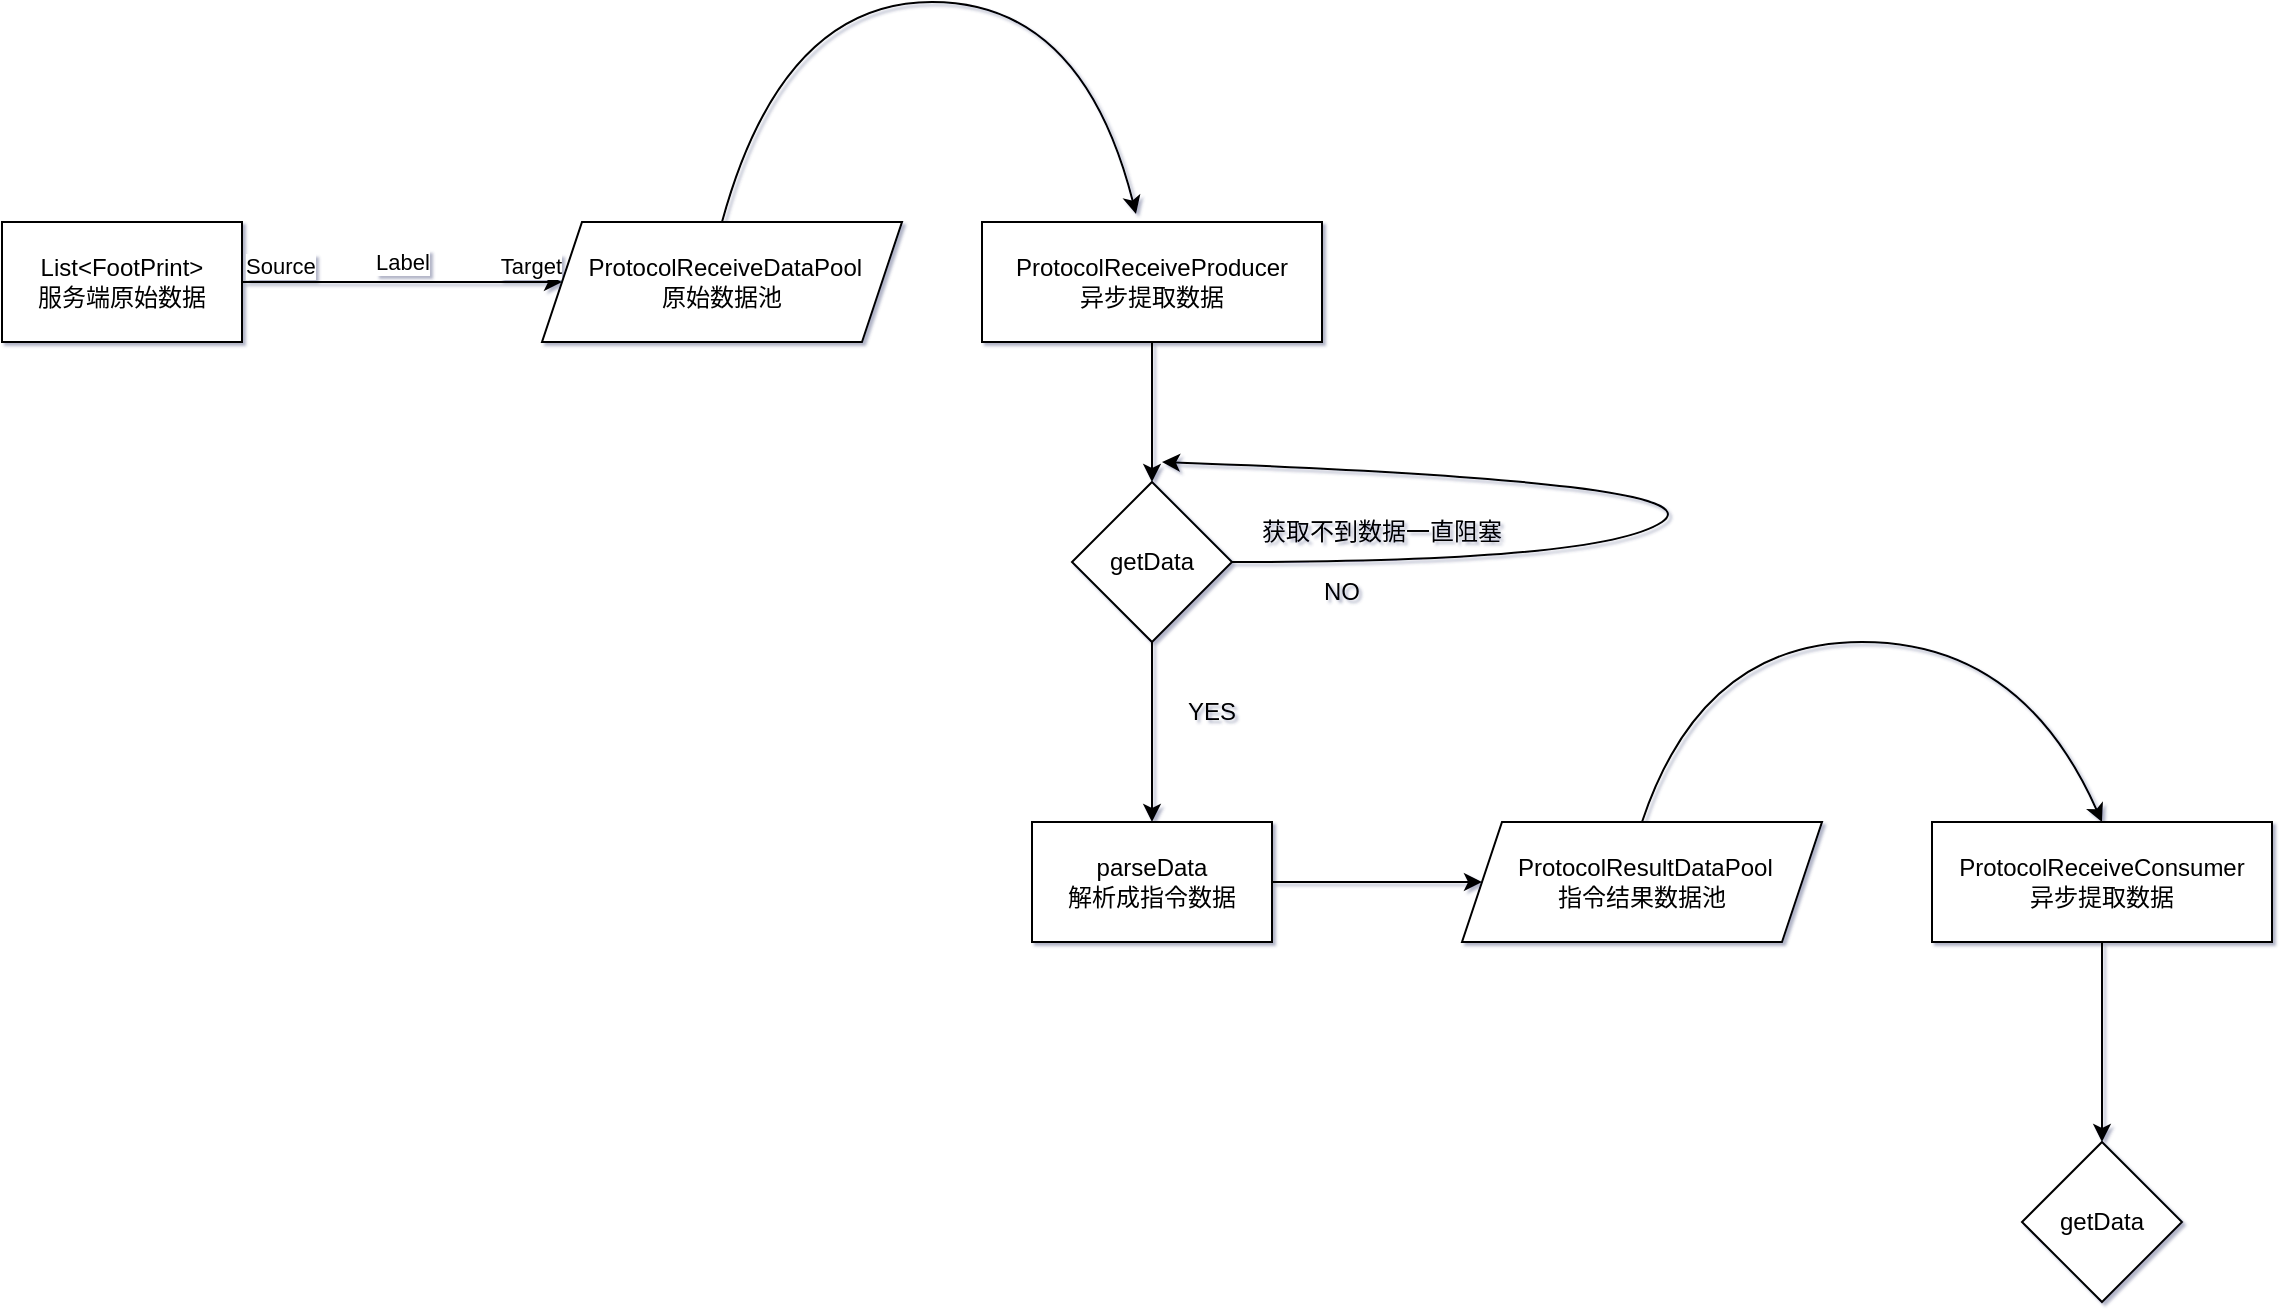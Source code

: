 <mxfile version="16.6.3" type="github">
  <diagram id="7ACB99--ggqTHxi02AG_" name="第 1 页">
    <mxGraphModel dx="1422" dy="804" grid="1" gridSize="10" guides="1" tooltips="1" connect="1" arrows="1" fold="1" page="1" pageScale="1" pageWidth="200000" pageHeight="200000" background="#ffffff" math="0" shadow="1">
      <root>
        <mxCell id="0" />
        <mxCell id="1" parent="0" />
        <mxCell id="wXnDLH4k3RtMbhhv4Sjh-1" value="List&amp;lt;FootPrint&amp;gt;&lt;br&gt;服务端原始数据" style="rounded=0;whiteSpace=wrap;html=1;" parent="1" vertex="1">
          <mxGeometry x="80" y="140" width="120" height="60" as="geometry" />
        </mxCell>
        <mxCell id="wXnDLH4k3RtMbhhv4Sjh-4" value="" style="endArrow=classic;html=1;rounded=0;" parent="1" edge="1">
          <mxGeometry relative="1" as="geometry">
            <mxPoint x="200" y="170" as="sourcePoint" />
            <mxPoint x="360" y="170" as="targetPoint" />
          </mxGeometry>
        </mxCell>
        <mxCell id="wXnDLH4k3RtMbhhv4Sjh-5" value="Label" style="edgeLabel;resizable=0;html=1;align=center;verticalAlign=middle;" parent="wXnDLH4k3RtMbhhv4Sjh-4" connectable="0" vertex="1">
          <mxGeometry relative="1" as="geometry">
            <mxPoint y="-10" as="offset" />
          </mxGeometry>
        </mxCell>
        <mxCell id="wXnDLH4k3RtMbhhv4Sjh-6" value="Source" style="edgeLabel;resizable=0;html=1;align=left;verticalAlign=bottom;" parent="wXnDLH4k3RtMbhhv4Sjh-4" connectable="0" vertex="1">
          <mxGeometry x="-1" relative="1" as="geometry" />
        </mxCell>
        <mxCell id="wXnDLH4k3RtMbhhv4Sjh-7" value="Target" style="edgeLabel;resizable=0;html=1;align=right;verticalAlign=bottom;" parent="wXnDLH4k3RtMbhhv4Sjh-4" connectable="0" vertex="1">
          <mxGeometry x="1" relative="1" as="geometry" />
        </mxCell>
        <mxCell id="B1jeRalidriXLCVVaQHe-4" value="" style="edgeStyle=orthogonalEdgeStyle;rounded=0;orthogonalLoop=1;jettySize=auto;html=1;" parent="1" source="wXnDLH4k3RtMbhhv4Sjh-8" target="B1jeRalidriXLCVVaQHe-3" edge="1">
          <mxGeometry relative="1" as="geometry" />
        </mxCell>
        <mxCell id="wXnDLH4k3RtMbhhv4Sjh-8" value="ProtocolReceiveProducer&lt;br&gt;异步提取数据" style="rounded=0;whiteSpace=wrap;html=1;" parent="1" vertex="1">
          <mxGeometry x="570" y="140" width="170" height="60" as="geometry" />
        </mxCell>
        <mxCell id="B1jeRalidriXLCVVaQHe-1" value="&lt;span&gt;&amp;nbsp;ProtocolReceiveDataPool&lt;/span&gt;&lt;br&gt;&lt;span&gt;原始数据池&lt;/span&gt;" style="shape=parallelogram;perimeter=parallelogramPerimeter;whiteSpace=wrap;html=1;fixedSize=1;" parent="1" vertex="1">
          <mxGeometry x="350" y="140" width="180" height="60" as="geometry" />
        </mxCell>
        <mxCell id="B1jeRalidriXLCVVaQHe-2" value="" style="curved=1;endArrow=classic;html=1;rounded=0;exitX=0.5;exitY=0;exitDx=0;exitDy=0;entryX=0.453;entryY=-0.067;entryDx=0;entryDy=0;entryPerimeter=0;" parent="1" source="B1jeRalidriXLCVVaQHe-1" target="wXnDLH4k3RtMbhhv4Sjh-8" edge="1">
          <mxGeometry width="50" height="50" relative="1" as="geometry">
            <mxPoint x="700" y="330" as="sourcePoint" />
            <mxPoint x="750" y="280" as="targetPoint" />
            <Array as="points">
              <mxPoint x="470" y="30" />
              <mxPoint x="620" y="30" />
            </Array>
          </mxGeometry>
        </mxCell>
        <mxCell id="B1jeRalidriXLCVVaQHe-6" value="" style="edgeStyle=orthogonalEdgeStyle;rounded=0;orthogonalLoop=1;jettySize=auto;html=1;" parent="1" source="B1jeRalidriXLCVVaQHe-3" target="B1jeRalidriXLCVVaQHe-5" edge="1">
          <mxGeometry relative="1" as="geometry" />
        </mxCell>
        <mxCell id="B1jeRalidriXLCVVaQHe-3" value="getData" style="rhombus;whiteSpace=wrap;html=1;rounded=0;" parent="1" vertex="1">
          <mxGeometry x="615" y="270" width="80" height="80" as="geometry" />
        </mxCell>
        <mxCell id="B1jeRalidriXLCVVaQHe-5" value="parseData&lt;br&gt;解析成指令数据" style="whiteSpace=wrap;html=1;rounded=0;" parent="1" vertex="1">
          <mxGeometry x="595" y="440" width="120" height="60" as="geometry" />
        </mxCell>
        <mxCell id="B1jeRalidriXLCVVaQHe-7" value="YES" style="text;html=1;strokeColor=none;fillColor=none;align=center;verticalAlign=middle;whiteSpace=wrap;rounded=0;" parent="1" vertex="1">
          <mxGeometry x="655" y="370" width="60" height="30" as="geometry" />
        </mxCell>
        <mxCell id="B1jeRalidriXLCVVaQHe-8" value="" style="curved=1;endArrow=classic;html=1;rounded=0;" parent="1" edge="1">
          <mxGeometry width="50" height="50" relative="1" as="geometry">
            <mxPoint x="695" y="310" as="sourcePoint" />
            <mxPoint x="660" y="260" as="targetPoint" />
            <Array as="points">
              <mxPoint x="880" y="310" />
              <mxPoint x="940" y="270" />
            </Array>
          </mxGeometry>
        </mxCell>
        <mxCell id="B1jeRalidriXLCVVaQHe-9" value="NO" style="text;html=1;strokeColor=none;fillColor=none;align=center;verticalAlign=middle;whiteSpace=wrap;rounded=0;" parent="1" vertex="1">
          <mxGeometry x="720" y="310" width="60" height="30" as="geometry" />
        </mxCell>
        <mxCell id="B1jeRalidriXLCVVaQHe-10" value="获取不到数据一直阻塞" style="text;html=1;strokeColor=none;fillColor=none;align=center;verticalAlign=middle;whiteSpace=wrap;rounded=0;" parent="1" vertex="1">
          <mxGeometry x="695" y="280" width="150" height="30" as="geometry" />
        </mxCell>
        <mxCell id="B1jeRalidriXLCVVaQHe-11" value="&lt;span&gt;&amp;nbsp;&lt;/span&gt;ProtocolResultDataPool&lt;br&gt;&lt;span&gt;指令结果数据池&lt;/span&gt;" style="shape=parallelogram;perimeter=parallelogramPerimeter;whiteSpace=wrap;html=1;fixedSize=1;" parent="1" vertex="1">
          <mxGeometry x="810" y="440" width="180" height="60" as="geometry" />
        </mxCell>
        <mxCell id="B1jeRalidriXLCVVaQHe-12" value="" style="endArrow=classic;html=1;rounded=0;exitX=1;exitY=0.5;exitDx=0;exitDy=0;entryX=0;entryY=0.5;entryDx=0;entryDy=0;" parent="1" source="B1jeRalidriXLCVVaQHe-5" target="B1jeRalidriXLCVVaQHe-11" edge="1">
          <mxGeometry width="50" height="50" relative="1" as="geometry">
            <mxPoint x="550" y="400" as="sourcePoint" />
            <mxPoint x="600" y="350" as="targetPoint" />
          </mxGeometry>
        </mxCell>
        <mxCell id="dS3C1zyS_FDlHXuVjq6P-38" value="" style="edgeStyle=orthogonalEdgeStyle;rounded=0;orthogonalLoop=1;jettySize=auto;html=1;" edge="1" parent="1" source="wC-LAIP66NV9Si885ggX-1" target="dS3C1zyS_FDlHXuVjq6P-37">
          <mxGeometry relative="1" as="geometry" />
        </mxCell>
        <mxCell id="wC-LAIP66NV9Si885ggX-1" value="ProtocolReceiveConsumer&lt;br&gt;异步提取数据" style="rounded=0;whiteSpace=wrap;html=1;" parent="1" vertex="1">
          <mxGeometry x="1045" y="440" width="170" height="60" as="geometry" />
        </mxCell>
        <mxCell id="wC-LAIP66NV9Si885ggX-2" value="" style="curved=1;endArrow=classic;html=1;rounded=0;exitX=0.5;exitY=0;exitDx=0;exitDy=0;entryX=0.5;entryY=0;entryDx=0;entryDy=0;" parent="1" edge="1" target="wC-LAIP66NV9Si885ggX-1" source="B1jeRalidriXLCVVaQHe-11">
          <mxGeometry width="50" height="50" relative="1" as="geometry">
            <mxPoint x="900" y="500" as="sourcePoint" />
            <mxPoint x="1107.01" y="495.98" as="targetPoint" />
            <Array as="points">
              <mxPoint x="930" y="350" />
              <mxPoint x="1090" y="350" />
            </Array>
          </mxGeometry>
        </mxCell>
        <mxCell id="dS3C1zyS_FDlHXuVjq6P-37" value="getData" style="rhombus;whiteSpace=wrap;html=1;rounded=0;" vertex="1" parent="1">
          <mxGeometry x="1090" y="600" width="80" height="80" as="geometry" />
        </mxCell>
      </root>
    </mxGraphModel>
  </diagram>
</mxfile>
